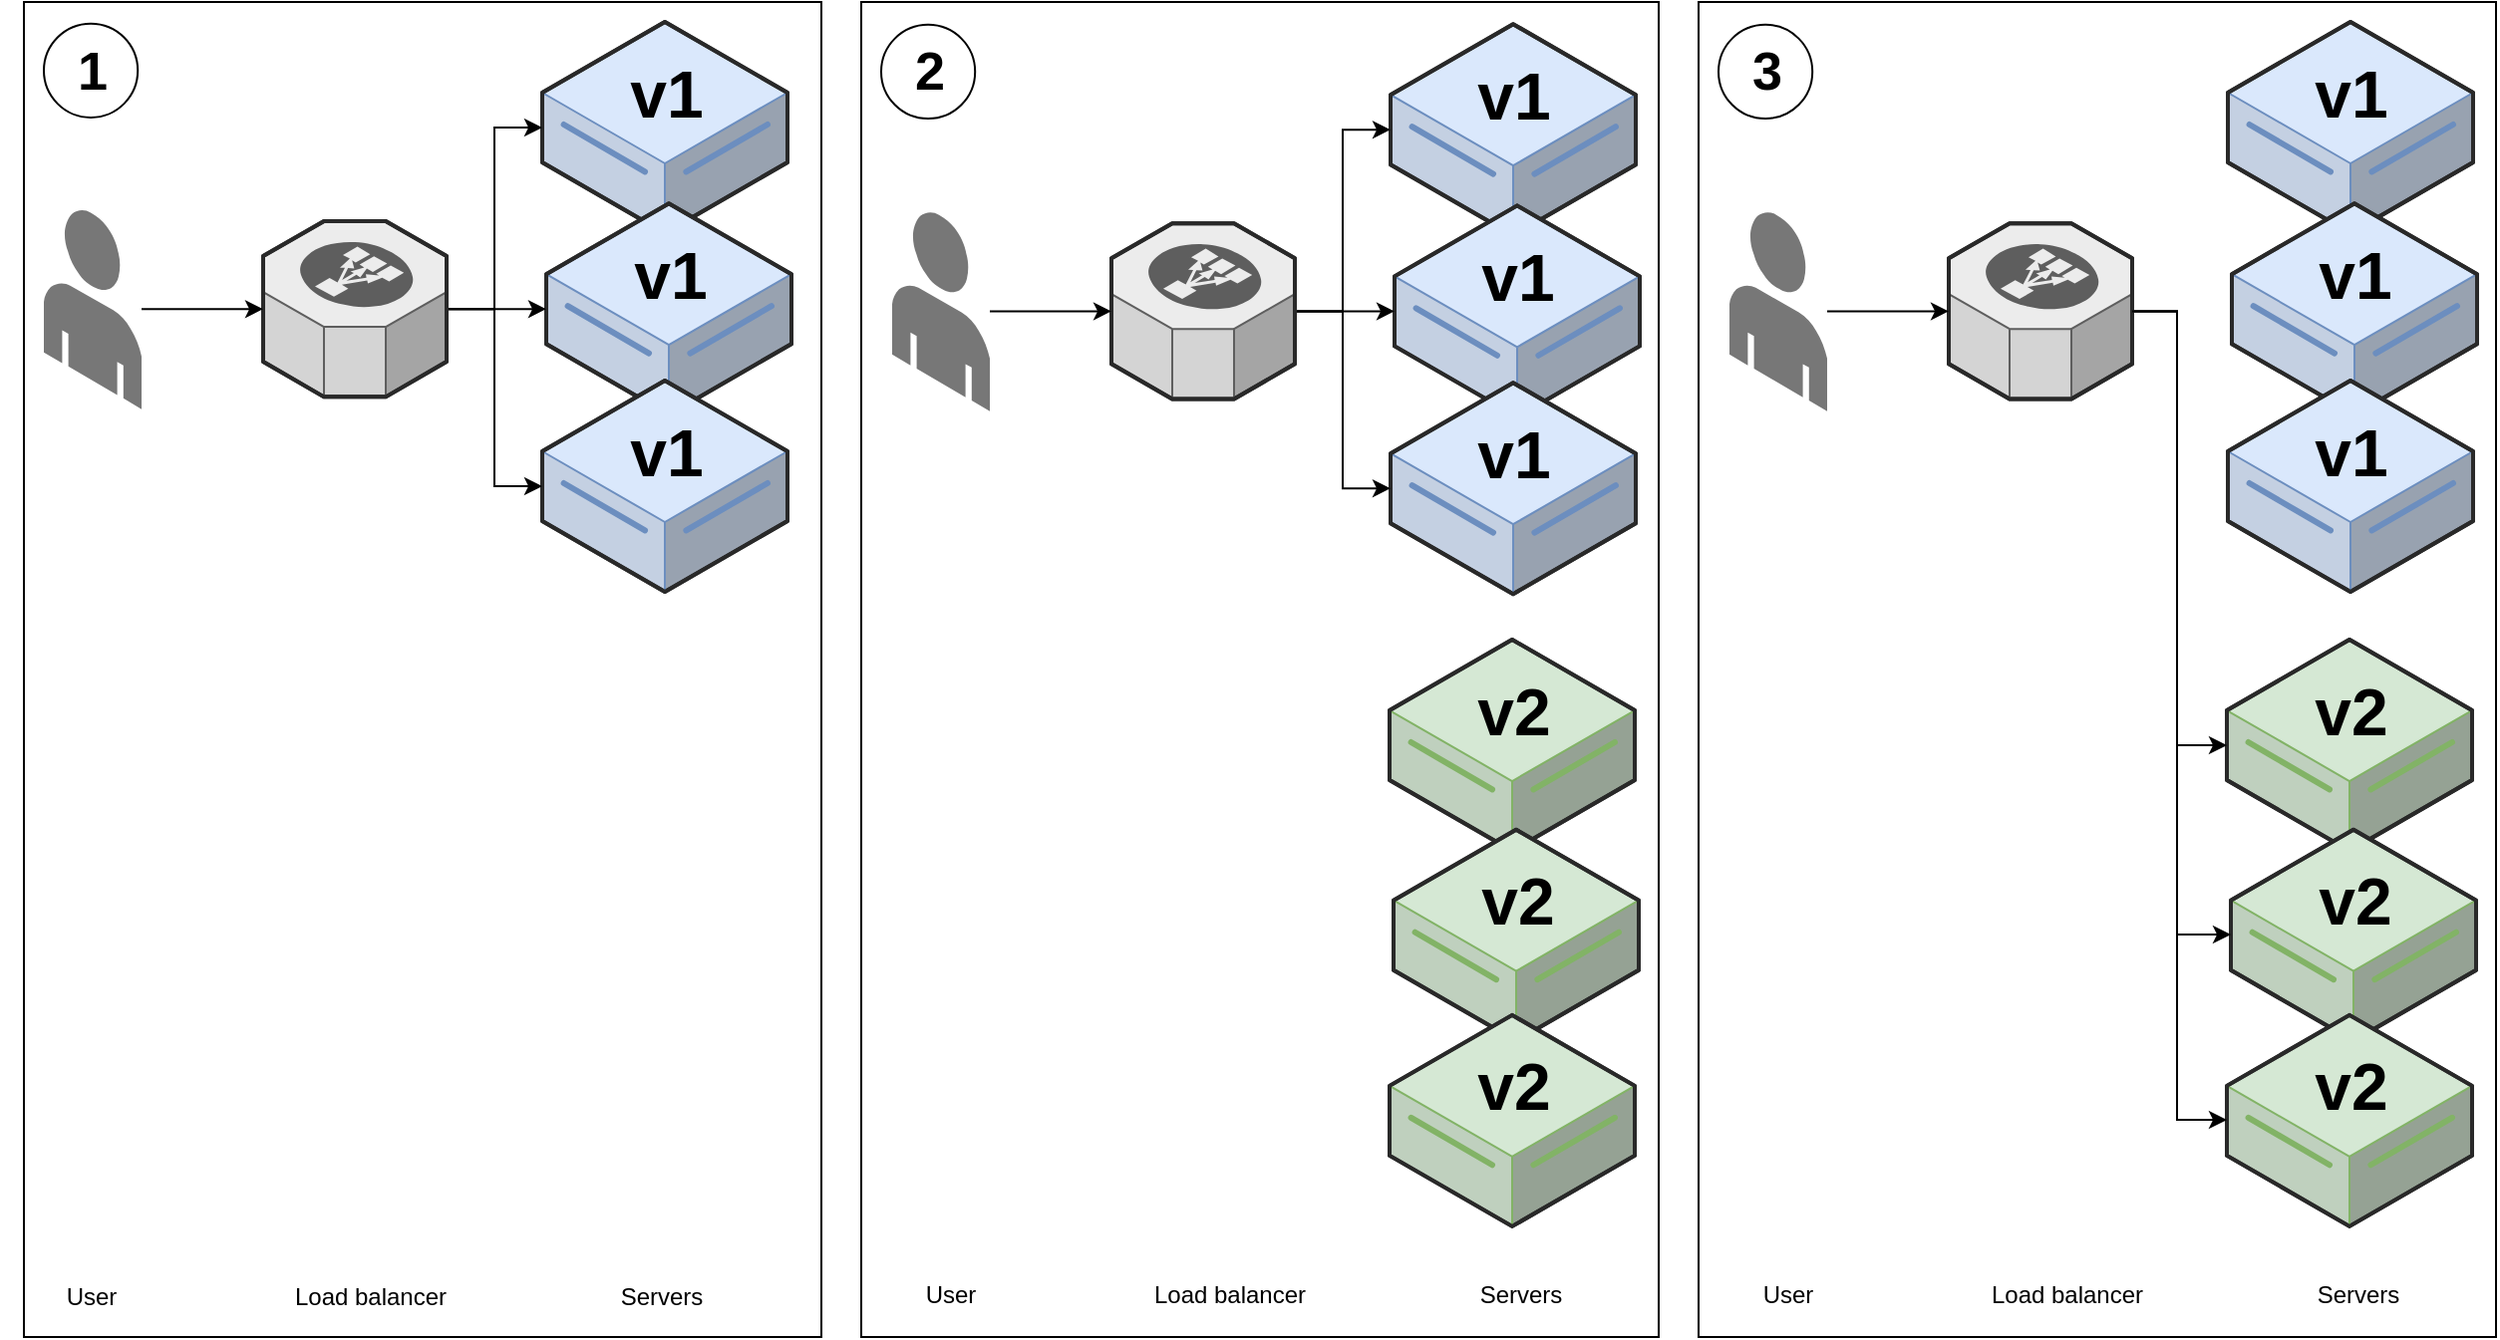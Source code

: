<mxfile version="24.4.8" type="device">
  <diagram name="Page-1" id="-ZYCApN5Wwl5NKDxl_Fw">
    <mxGraphModel dx="1434" dy="795" grid="1" gridSize="10" guides="1" tooltips="1" connect="1" arrows="1" fold="1" page="1" pageScale="1" pageWidth="850" pageHeight="1100" math="0" shadow="0">
      <root>
        <mxCell id="0" />
        <mxCell id="1" parent="0" />
        <mxCell id="LBr9hsCO0pmCrkEfYy0i-32" value="" style="group" parent="1" vertex="1" connectable="0">
          <mxGeometry x="40" y="330" width="400" height="670" as="geometry" />
        </mxCell>
        <mxCell id="LBr9hsCO0pmCrkEfYy0i-30" value="" style="rounded=0;whiteSpace=wrap;html=1;fillColor=none;" parent="LBr9hsCO0pmCrkEfYy0i-32" vertex="1">
          <mxGeometry width="400" height="670" as="geometry" />
        </mxCell>
        <mxCell id="LBr9hsCO0pmCrkEfYy0i-31" value="1" style="ellipse;whiteSpace=wrap;html=1;aspect=fixed;fontSize=27;fontStyle=1;spacing=2;spacingLeft=2;spacingTop=1;" parent="LBr9hsCO0pmCrkEfYy0i-32" vertex="1">
          <mxGeometry x="10" y="10.881" width="47.103" height="47.103" as="geometry" />
        </mxCell>
        <mxCell id="LBr9hsCO0pmCrkEfYy0i-33" value="Servers" style="text;html=1;align=center;verticalAlign=middle;whiteSpace=wrap;rounded=0;" parent="LBr9hsCO0pmCrkEfYy0i-32" vertex="1">
          <mxGeometry x="290" y="634.999" width="60" height="29.92" as="geometry" />
        </mxCell>
        <mxCell id="LBr9hsCO0pmCrkEfYy0i-34" value="Load balancer" style="text;html=1;align=center;verticalAlign=middle;whiteSpace=wrap;rounded=0;" parent="LBr9hsCO0pmCrkEfYy0i-32" vertex="1">
          <mxGeometry x="129" y="635" width="90" height="29.92" as="geometry" />
        </mxCell>
        <mxCell id="LBr9hsCO0pmCrkEfYy0i-35" value="User" style="text;html=1;align=center;verticalAlign=middle;whiteSpace=wrap;rounded=0;" parent="LBr9hsCO0pmCrkEfYy0i-32" vertex="1">
          <mxGeometry x="-11.45" y="635" width="90" height="29.92" as="geometry" />
        </mxCell>
        <mxCell id="LBr9hsCO0pmCrkEfYy0i-1" value="&lt;div style=&quot;font-size: 8px;&quot;&gt;&lt;font style=&quot;font-size: 8px;&quot;&gt;&lt;br style=&quot;&quot;&gt;&lt;/font&gt;&lt;/div&gt;v1" style="verticalLabelPosition=middle;html=1;verticalAlign=top;strokeWidth=1;align=center;outlineConnect=0;dashed=0;outlineConnect=0;shape=mxgraph.aws3d.dataServer;strokeColor=#6c8ebf;aspect=fixed;fillColor=#dae8fc;labelPosition=center;fontStyle=1;fontSize=33;" parent="1" vertex="1">
          <mxGeometry x="300" y="340" width="123" height="106" as="geometry" />
        </mxCell>
        <mxCell id="LBr9hsCO0pmCrkEfYy0i-4" value="&lt;div style=&quot;font-size: 8px;&quot;&gt;&lt;font style=&quot;font-size: 8px;&quot;&gt;&lt;br style=&quot;&quot;&gt;&lt;/font&gt;&lt;/div&gt;v1" style="verticalLabelPosition=middle;html=1;verticalAlign=top;strokeWidth=1;align=center;outlineConnect=0;dashed=0;outlineConnect=0;shape=mxgraph.aws3d.dataServer;strokeColor=#6c8ebf;aspect=fixed;fillColor=#dae8fc;labelPosition=center;fontStyle=1;fontSize=33;" parent="1" vertex="1">
          <mxGeometry x="302" y="431.09" width="123" height="106" as="geometry" />
        </mxCell>
        <mxCell id="LBr9hsCO0pmCrkEfYy0i-5" value="&lt;div style=&quot;font-size: 8px;&quot;&gt;&lt;font style=&quot;font-size: 8px;&quot;&gt;&lt;br style=&quot;&quot;&gt;&lt;/font&gt;&lt;/div&gt;v1" style="verticalLabelPosition=middle;html=1;verticalAlign=top;strokeWidth=1;align=center;outlineConnect=0;dashed=0;outlineConnect=0;shape=mxgraph.aws3d.dataServer;strokeColor=#6c8ebf;aspect=fixed;fillColor=#dae8fc;labelPosition=center;fontStyle=1;fontSize=33;" parent="1" vertex="1">
          <mxGeometry x="300" y="520" width="123" height="106" as="geometry" />
        </mxCell>
        <mxCell id="LBr9hsCO0pmCrkEfYy0i-9" style="edgeStyle=orthogonalEdgeStyle;rounded=0;orthogonalLoop=1;jettySize=auto;html=1;" parent="1" source="LBr9hsCO0pmCrkEfYy0i-6" target="LBr9hsCO0pmCrkEfYy0i-1" edge="1">
          <mxGeometry relative="1" as="geometry" />
        </mxCell>
        <mxCell id="LBr9hsCO0pmCrkEfYy0i-10" style="edgeStyle=orthogonalEdgeStyle;rounded=0;orthogonalLoop=1;jettySize=auto;html=1;" parent="1" source="LBr9hsCO0pmCrkEfYy0i-6" target="LBr9hsCO0pmCrkEfYy0i-4" edge="1">
          <mxGeometry relative="1" as="geometry" />
        </mxCell>
        <mxCell id="LBr9hsCO0pmCrkEfYy0i-11" style="edgeStyle=orthogonalEdgeStyle;rounded=0;orthogonalLoop=1;jettySize=auto;html=1;" parent="1" source="LBr9hsCO0pmCrkEfYy0i-6" target="LBr9hsCO0pmCrkEfYy0i-5" edge="1">
          <mxGeometry relative="1" as="geometry" />
        </mxCell>
        <mxCell id="LBr9hsCO0pmCrkEfYy0i-6" value="" style="verticalLabelPosition=bottom;html=1;verticalAlign=top;strokeWidth=1;align=center;outlineConnect=0;dashed=0;outlineConnect=0;shape=mxgraph.aws3d.elasticLoadBalancing;fillColor=#ECECEC;strokeColor=#5E5E5E;aspect=fixed;" parent="1" vertex="1">
          <mxGeometry x="160" y="440.01" width="92" height="88.17" as="geometry" />
        </mxCell>
        <mxCell id="LBr9hsCO0pmCrkEfYy0i-8" style="edgeStyle=orthogonalEdgeStyle;rounded=0;orthogonalLoop=1;jettySize=auto;html=1;" parent="1" source="LBr9hsCO0pmCrkEfYy0i-7" target="LBr9hsCO0pmCrkEfYy0i-6" edge="1">
          <mxGeometry relative="1" as="geometry" />
        </mxCell>
        <mxCell id="LBr9hsCO0pmCrkEfYy0i-7" value="" style="verticalLabelPosition=bottom;html=1;verticalAlign=top;strokeWidth=1;align=center;outlineConnect=0;dashed=0;outlineConnect=0;shape=mxgraph.aws3d.end_user;strokeColor=none;fillColor=#777777;aspect=fixed;" parent="1" vertex="1">
          <mxGeometry x="50" y="433.86" width="49" height="100.46" as="geometry" />
        </mxCell>
        <mxCell id="LBr9hsCO0pmCrkEfYy0i-36" value="" style="group" parent="1" vertex="1" connectable="0">
          <mxGeometry x="460" y="330" width="400" height="670" as="geometry" />
        </mxCell>
        <mxCell id="LBr9hsCO0pmCrkEfYy0i-37" value="" style="rounded=0;whiteSpace=wrap;html=1;fillColor=none;" parent="LBr9hsCO0pmCrkEfYy0i-36" vertex="1">
          <mxGeometry width="400" height="670" as="geometry" />
        </mxCell>
        <mxCell id="LBr9hsCO0pmCrkEfYy0i-38" value="2" style="ellipse;whiteSpace=wrap;html=1;aspect=fixed;fontSize=27;fontStyle=1;spacing=2;spacingLeft=2;spacingTop=1;" parent="LBr9hsCO0pmCrkEfYy0i-36" vertex="1">
          <mxGeometry x="10" y="11.391" width="47.103" height="47.103" as="geometry" />
        </mxCell>
        <mxCell id="LBr9hsCO0pmCrkEfYy0i-39" value="Servers" style="text;html=1;align=center;verticalAlign=middle;whiteSpace=wrap;rounded=0;" parent="LBr9hsCO0pmCrkEfYy0i-36" vertex="1">
          <mxGeometry x="301.45" y="633.707" width="60" height="31.322" as="geometry" />
        </mxCell>
        <mxCell id="LBr9hsCO0pmCrkEfYy0i-40" value="Load balancer" style="text;html=1;align=center;verticalAlign=middle;whiteSpace=wrap;rounded=0;" parent="LBr9hsCO0pmCrkEfYy0i-36" vertex="1">
          <mxGeometry x="140.45" y="633.708" width="90" height="31.323" as="geometry" />
        </mxCell>
        <mxCell id="LBr9hsCO0pmCrkEfYy0i-41" value="User" style="text;html=1;align=center;verticalAlign=middle;whiteSpace=wrap;rounded=0;" parent="LBr9hsCO0pmCrkEfYy0i-36" vertex="1">
          <mxGeometry y="633.708" width="90" height="31.323" as="geometry" />
        </mxCell>
        <mxCell id="uBw3s3g_Egiud1kMh2EL-10" value="&lt;div style=&quot;font-size: 8px;&quot;&gt;&lt;font style=&quot;font-size: 8px;&quot;&gt;&lt;br style=&quot;&quot;&gt;&lt;/font&gt;&lt;/div&gt;v2" style="verticalLabelPosition=middle;html=1;verticalAlign=top;strokeWidth=1;align=center;outlineConnect=0;dashed=0;outlineConnect=0;shape=mxgraph.aws3d.dataServer;strokeColor=#82b366;aspect=fixed;fillColor=#d5e8d4;labelPosition=center;fontStyle=1;fontSize=33;" parent="LBr9hsCO0pmCrkEfYy0i-36" vertex="1">
          <mxGeometry x="265" y="320.004" width="123" height="106" as="geometry" />
        </mxCell>
        <mxCell id="uBw3s3g_Egiud1kMh2EL-11" value="&lt;div style=&quot;font-size: 8px;&quot;&gt;&lt;font style=&quot;font-size: 8px;&quot;&gt;&lt;br style=&quot;&quot;&gt;&lt;/font&gt;&lt;/div&gt;v2" style="verticalLabelPosition=middle;html=1;verticalAlign=top;strokeWidth=1;align=center;outlineConnect=0;dashed=0;outlineConnect=0;shape=mxgraph.aws3d.dataServer;strokeColor=#82b366;aspect=fixed;fillColor=#d5e8d4;labelPosition=center;fontStyle=1;fontSize=33;" parent="LBr9hsCO0pmCrkEfYy0i-36" vertex="1">
          <mxGeometry x="267" y="415.364" width="123" height="106" as="geometry" />
        </mxCell>
        <mxCell id="uBw3s3g_Egiud1kMh2EL-12" value="&lt;div style=&quot;font-size: 8px;&quot;&gt;&lt;font style=&quot;font-size: 8px;&quot;&gt;&lt;br style=&quot;&quot;&gt;&lt;/font&gt;&lt;/div&gt;v2" style="verticalLabelPosition=middle;html=1;verticalAlign=top;strokeWidth=1;align=center;outlineConnect=0;dashed=0;outlineConnect=0;shape=mxgraph.aws3d.dataServer;strokeColor=#82b366;aspect=fixed;fillColor=#d5e8d4;labelPosition=center;fontStyle=1;fontSize=33;" parent="LBr9hsCO0pmCrkEfYy0i-36" vertex="1">
          <mxGeometry x="265" y="508.441" width="123" height="106" as="geometry" />
        </mxCell>
        <mxCell id="uBw3s3g_Egiud1kMh2EL-13" value="&lt;div style=&quot;font-size: 8px;&quot;&gt;&lt;font style=&quot;font-size: 8px;&quot;&gt;&lt;br style=&quot;&quot;&gt;&lt;/font&gt;&lt;/div&gt;v1" style="verticalLabelPosition=middle;html=1;verticalAlign=top;strokeWidth=1;align=center;outlineConnect=0;dashed=0;outlineConnect=0;shape=mxgraph.aws3d.dataServer;strokeColor=#6c8ebf;aspect=fixed;fillColor=#dae8fc;labelPosition=center;fontStyle=1;fontSize=33;" parent="1" vertex="1">
          <mxGeometry x="725.5" y="341.1" width="123" height="106" as="geometry" />
        </mxCell>
        <mxCell id="uBw3s3g_Egiud1kMh2EL-14" value="&lt;div style=&quot;font-size: 8px;&quot;&gt;&lt;font style=&quot;font-size: 8px;&quot;&gt;&lt;br style=&quot;&quot;&gt;&lt;/font&gt;&lt;/div&gt;v1" style="verticalLabelPosition=middle;html=1;verticalAlign=top;strokeWidth=1;align=center;outlineConnect=0;dashed=0;outlineConnect=0;shape=mxgraph.aws3d.dataServer;strokeColor=#6c8ebf;aspect=fixed;fillColor=#dae8fc;labelPosition=center;fontStyle=1;fontSize=33;" parent="1" vertex="1">
          <mxGeometry x="727.5" y="432.19" width="123" height="106" as="geometry" />
        </mxCell>
        <mxCell id="uBw3s3g_Egiud1kMh2EL-15" value="&lt;div style=&quot;font-size: 8px;&quot;&gt;&lt;font style=&quot;font-size: 8px;&quot;&gt;&lt;br style=&quot;&quot;&gt;&lt;/font&gt;&lt;/div&gt;v1" style="verticalLabelPosition=middle;html=1;verticalAlign=top;strokeWidth=1;align=center;outlineConnect=0;dashed=0;outlineConnect=0;shape=mxgraph.aws3d.dataServer;strokeColor=#6c8ebf;aspect=fixed;fillColor=#dae8fc;labelPosition=center;fontStyle=1;fontSize=33;" parent="1" vertex="1">
          <mxGeometry x="725.5" y="521.1" width="123" height="106" as="geometry" />
        </mxCell>
        <mxCell id="uBw3s3g_Egiud1kMh2EL-16" style="edgeStyle=orthogonalEdgeStyle;rounded=0;orthogonalLoop=1;jettySize=auto;html=1;" parent="1" source="uBw3s3g_Egiud1kMh2EL-19" target="uBw3s3g_Egiud1kMh2EL-13" edge="1">
          <mxGeometry relative="1" as="geometry" />
        </mxCell>
        <mxCell id="uBw3s3g_Egiud1kMh2EL-17" style="edgeStyle=orthogonalEdgeStyle;rounded=0;orthogonalLoop=1;jettySize=auto;html=1;" parent="1" source="uBw3s3g_Egiud1kMh2EL-19" target="uBw3s3g_Egiud1kMh2EL-14" edge="1">
          <mxGeometry relative="1" as="geometry" />
        </mxCell>
        <mxCell id="uBw3s3g_Egiud1kMh2EL-18" style="edgeStyle=orthogonalEdgeStyle;rounded=0;orthogonalLoop=1;jettySize=auto;html=1;" parent="1" source="uBw3s3g_Egiud1kMh2EL-19" target="uBw3s3g_Egiud1kMh2EL-15" edge="1">
          <mxGeometry relative="1" as="geometry" />
        </mxCell>
        <mxCell id="uBw3s3g_Egiud1kMh2EL-19" value="" style="verticalLabelPosition=bottom;html=1;verticalAlign=top;strokeWidth=1;align=center;outlineConnect=0;dashed=0;outlineConnect=0;shape=mxgraph.aws3d.elasticLoadBalancing;fillColor=#ECECEC;strokeColor=#5E5E5E;aspect=fixed;" parent="1" vertex="1">
          <mxGeometry x="585.5" y="441.11" width="92" height="88.17" as="geometry" />
        </mxCell>
        <mxCell id="uBw3s3g_Egiud1kMh2EL-20" style="edgeStyle=orthogonalEdgeStyle;rounded=0;orthogonalLoop=1;jettySize=auto;html=1;" parent="1" source="uBw3s3g_Egiud1kMh2EL-21" target="uBw3s3g_Egiud1kMh2EL-19" edge="1">
          <mxGeometry relative="1" as="geometry" />
        </mxCell>
        <mxCell id="uBw3s3g_Egiud1kMh2EL-21" value="" style="verticalLabelPosition=bottom;html=1;verticalAlign=top;strokeWidth=1;align=center;outlineConnect=0;dashed=0;outlineConnect=0;shape=mxgraph.aws3d.end_user;strokeColor=none;fillColor=#777777;aspect=fixed;" parent="1" vertex="1">
          <mxGeometry x="475.5" y="434.96" width="49" height="100.46" as="geometry" />
        </mxCell>
        <mxCell id="uBw3s3g_Egiud1kMh2EL-26" value="" style="group" parent="1" vertex="1" connectable="0">
          <mxGeometry x="880" y="330" width="400" height="670" as="geometry" />
        </mxCell>
        <mxCell id="uBw3s3g_Egiud1kMh2EL-27" value="" style="rounded=0;whiteSpace=wrap;html=1;fillColor=none;" parent="uBw3s3g_Egiud1kMh2EL-26" vertex="1">
          <mxGeometry width="400" height="670" as="geometry" />
        </mxCell>
        <mxCell id="uBw3s3g_Egiud1kMh2EL-28" value="3" style="ellipse;whiteSpace=wrap;html=1;aspect=fixed;fontSize=27;fontStyle=1;spacing=2;spacingLeft=2;spacingTop=1;" parent="uBw3s3g_Egiud1kMh2EL-26" vertex="1">
          <mxGeometry x="10" y="11.391" width="47.103" height="47.103" as="geometry" />
        </mxCell>
        <mxCell id="uBw3s3g_Egiud1kMh2EL-29" value="Servers" style="text;html=1;align=center;verticalAlign=middle;whiteSpace=wrap;rounded=0;" parent="uBw3s3g_Egiud1kMh2EL-26" vertex="1">
          <mxGeometry x="301.45" y="633.707" width="60" height="31.322" as="geometry" />
        </mxCell>
        <mxCell id="uBw3s3g_Egiud1kMh2EL-30" value="Load balancer" style="text;html=1;align=center;verticalAlign=middle;whiteSpace=wrap;rounded=0;" parent="uBw3s3g_Egiud1kMh2EL-26" vertex="1">
          <mxGeometry x="140.45" y="633.708" width="90" height="31.323" as="geometry" />
        </mxCell>
        <mxCell id="uBw3s3g_Egiud1kMh2EL-31" value="User" style="text;html=1;align=center;verticalAlign=middle;whiteSpace=wrap;rounded=0;" parent="uBw3s3g_Egiud1kMh2EL-26" vertex="1">
          <mxGeometry y="633.708" width="90" height="31.323" as="geometry" />
        </mxCell>
        <mxCell id="uBw3s3g_Egiud1kMh2EL-32" value="&lt;div style=&quot;font-size: 8px;&quot;&gt;&lt;font style=&quot;font-size: 8px;&quot;&gt;&lt;br style=&quot;&quot;&gt;&lt;/font&gt;&lt;/div&gt;v2" style="verticalLabelPosition=middle;html=1;verticalAlign=top;strokeWidth=1;align=center;outlineConnect=0;dashed=0;outlineConnect=0;shape=mxgraph.aws3d.dataServer;strokeColor=#82b366;aspect=fixed;fillColor=#d5e8d4;labelPosition=center;fontStyle=1;fontSize=33;" parent="uBw3s3g_Egiud1kMh2EL-26" vertex="1">
          <mxGeometry x="265" y="320.004" width="123" height="106" as="geometry" />
        </mxCell>
        <mxCell id="uBw3s3g_Egiud1kMh2EL-33" value="&lt;div style=&quot;font-size: 8px;&quot;&gt;&lt;font style=&quot;font-size: 8px;&quot;&gt;&lt;br style=&quot;&quot;&gt;&lt;/font&gt;&lt;/div&gt;v2" style="verticalLabelPosition=middle;html=1;verticalAlign=top;strokeWidth=1;align=center;outlineConnect=0;dashed=0;outlineConnect=0;shape=mxgraph.aws3d.dataServer;strokeColor=#82b366;aspect=fixed;fillColor=#d5e8d4;labelPosition=center;fontStyle=1;fontSize=33;" parent="uBw3s3g_Egiud1kMh2EL-26" vertex="1">
          <mxGeometry x="267" y="415.364" width="123" height="106" as="geometry" />
        </mxCell>
        <mxCell id="uBw3s3g_Egiud1kMh2EL-34" value="&lt;div style=&quot;font-size: 8px;&quot;&gt;&lt;font style=&quot;font-size: 8px;&quot;&gt;&lt;br style=&quot;&quot;&gt;&lt;/font&gt;&lt;/div&gt;v2" style="verticalLabelPosition=middle;html=1;verticalAlign=top;strokeWidth=1;align=center;outlineConnect=0;dashed=0;outlineConnect=0;shape=mxgraph.aws3d.dataServer;strokeColor=#82b366;aspect=fixed;fillColor=#d5e8d4;labelPosition=center;fontStyle=1;fontSize=33;" parent="uBw3s3g_Egiud1kMh2EL-26" vertex="1">
          <mxGeometry x="265" y="508.441" width="123" height="106" as="geometry" />
        </mxCell>
        <mxCell id="uBw3s3g_Egiud1kMh2EL-41" style="edgeStyle=orthogonalEdgeStyle;rounded=0;orthogonalLoop=1;jettySize=auto;html=1;" parent="1" source="uBw3s3g_Egiud1kMh2EL-43" target="uBw3s3g_Egiud1kMh2EL-33" edge="1">
          <mxGeometry relative="1" as="geometry">
            <Array as="points">
              <mxPoint x="1120" y="485" />
              <mxPoint x="1120" y="798" />
            </Array>
          </mxGeometry>
        </mxCell>
        <mxCell id="uBw3s3g_Egiud1kMh2EL-42" style="edgeStyle=orthogonalEdgeStyle;rounded=0;orthogonalLoop=1;jettySize=auto;html=1;" parent="1" source="uBw3s3g_Egiud1kMh2EL-43" target="uBw3s3g_Egiud1kMh2EL-34" edge="1">
          <mxGeometry relative="1" as="geometry">
            <Array as="points">
              <mxPoint x="1120" y="485" />
              <mxPoint x="1120" y="891" />
            </Array>
          </mxGeometry>
        </mxCell>
        <mxCell id="uBw3s3g_Egiud1kMh2EL-43" value="" style="verticalLabelPosition=bottom;html=1;verticalAlign=top;strokeWidth=1;align=center;outlineConnect=0;dashed=0;outlineConnect=0;shape=mxgraph.aws3d.elasticLoadBalancing;fillColor=#ECECEC;strokeColor=#5E5E5E;aspect=fixed;" parent="1" vertex="1">
          <mxGeometry x="1005.5" y="441.11" width="92" height="88.17" as="geometry" />
        </mxCell>
        <mxCell id="uBw3s3g_Egiud1kMh2EL-44" style="edgeStyle=orthogonalEdgeStyle;rounded=0;orthogonalLoop=1;jettySize=auto;html=1;" parent="1" source="uBw3s3g_Egiud1kMh2EL-45" target="uBw3s3g_Egiud1kMh2EL-43" edge="1">
          <mxGeometry relative="1" as="geometry" />
        </mxCell>
        <mxCell id="uBw3s3g_Egiud1kMh2EL-45" value="" style="verticalLabelPosition=bottom;html=1;verticalAlign=top;strokeWidth=1;align=center;outlineConnect=0;dashed=0;outlineConnect=0;shape=mxgraph.aws3d.end_user;strokeColor=none;fillColor=#777777;aspect=fixed;" parent="1" vertex="1">
          <mxGeometry x="895.5" y="434.96" width="49" height="100.46" as="geometry" />
        </mxCell>
        <mxCell id="uBw3s3g_Egiud1kMh2EL-46" style="edgeStyle=orthogonalEdgeStyle;rounded=0;orthogonalLoop=1;jettySize=auto;html=1;" parent="1" source="uBw3s3g_Egiud1kMh2EL-43" target="uBw3s3g_Egiud1kMh2EL-32" edge="1">
          <mxGeometry relative="1" as="geometry">
            <mxPoint x="1099.5" y="485.201" as="sourcePoint" />
            <mxPoint x="1147" y="703" as="targetPoint" />
            <Array as="points">
              <mxPoint x="1120" y="485" />
              <mxPoint x="1120" y="703" />
            </Array>
          </mxGeometry>
        </mxCell>
        <mxCell id="dG9uNN8KQoI7e_3bcPYV-1" value="&lt;div style=&quot;font-size: 8px;&quot;&gt;&lt;font style=&quot;font-size: 8px;&quot;&gt;&lt;br style=&quot;&quot;&gt;&lt;/font&gt;&lt;/div&gt;v1" style="verticalLabelPosition=middle;html=1;verticalAlign=top;strokeWidth=1;align=center;outlineConnect=0;dashed=0;outlineConnect=0;shape=mxgraph.aws3d.dataServer;strokeColor=#6c8ebf;aspect=fixed;fillColor=#dae8fc;labelPosition=center;fontStyle=1;fontSize=33;" vertex="1" parent="1">
          <mxGeometry x="1145.5" y="340" width="123" height="106" as="geometry" />
        </mxCell>
        <mxCell id="dG9uNN8KQoI7e_3bcPYV-2" value="&lt;div style=&quot;font-size: 8px;&quot;&gt;&lt;font style=&quot;font-size: 8px;&quot;&gt;&lt;br style=&quot;&quot;&gt;&lt;/font&gt;&lt;/div&gt;v1" style="verticalLabelPosition=middle;html=1;verticalAlign=top;strokeWidth=1;align=center;outlineConnect=0;dashed=0;outlineConnect=0;shape=mxgraph.aws3d.dataServer;strokeColor=#6c8ebf;aspect=fixed;fillColor=#dae8fc;labelPosition=center;fontStyle=1;fontSize=33;" vertex="1" parent="1">
          <mxGeometry x="1147.5" y="431.09" width="123" height="106" as="geometry" />
        </mxCell>
        <mxCell id="dG9uNN8KQoI7e_3bcPYV-3" value="&lt;div style=&quot;font-size: 8px;&quot;&gt;&lt;font style=&quot;font-size: 8px;&quot;&gt;&lt;br style=&quot;&quot;&gt;&lt;/font&gt;&lt;/div&gt;v1" style="verticalLabelPosition=middle;html=1;verticalAlign=top;strokeWidth=1;align=center;outlineConnect=0;dashed=0;outlineConnect=0;shape=mxgraph.aws3d.dataServer;strokeColor=#6c8ebf;aspect=fixed;fillColor=#dae8fc;labelPosition=center;fontStyle=1;fontSize=33;" vertex="1" parent="1">
          <mxGeometry x="1145.5" y="520" width="123" height="106" as="geometry" />
        </mxCell>
      </root>
    </mxGraphModel>
  </diagram>
</mxfile>
